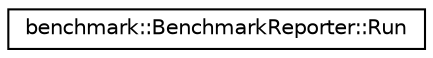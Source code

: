 digraph "Graphical Class Hierarchy"
{
 // LATEX_PDF_SIZE
  edge [fontname="Helvetica",fontsize="10",labelfontname="Helvetica",labelfontsize="10"];
  node [fontname="Helvetica",fontsize="10",shape=record];
  rankdir="LR";
  Node0 [label="benchmark::BenchmarkReporter::Run",height=0.2,width=0.4,color="black", fillcolor="white", style="filled",URL="$structbenchmark_1_1BenchmarkReporter_1_1Run.html",tooltip=" "];
}
